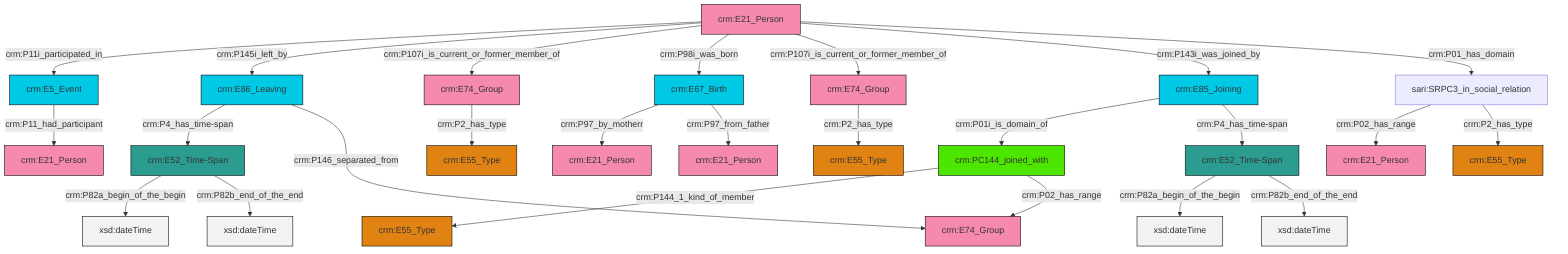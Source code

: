 graph TD
classDef Literal fill:#f2f2f2,stroke:#000000;
classDef CRM_Entity fill:#FFFFFF,stroke:#000000;
classDef Temporal_Entity fill:#00C9E6, stroke:#000000;
classDef Type fill:#E18312, stroke:#000000;
classDef Time-Span fill:#2C9C91, stroke:#000000;
classDef Appellation fill:#FFEB7F, stroke:#000000;
classDef Place fill:#008836, stroke:#000000;
classDef Persistent_Item fill:#B266B2, stroke:#000000;
classDef Conceptual_Object fill:#FFD700, stroke:#000000;
classDef Physical_Thing fill:#D2B48C, stroke:#000000;
classDef Actor fill:#f58aad, stroke:#000000;
classDef PC_Classes fill:#4ce600, stroke:#000000;
classDef Multi fill:#cccccc,stroke:#000000;

2["crm:E85_Joining"]:::Temporal_Entity -->|crm:P01i_is_domain_of| 3["crm:PC144_joined_with"]:::PC_Classes
5["sari:SRPC3_in_social_relation"]:::Default -->|crm:P02_has_range| 0["crm:E21_Person"]:::Actor
6["crm:E67_Birth"]:::Temporal_Entity -->|crm:P97_by_motherr| 7["crm:E21_Person"]:::Actor
2["crm:E85_Joining"]:::Temporal_Entity -->|crm:P4_has_time-span| 8["crm:E52_Time-Span"]:::Time-Span
11["crm:E21_Person"]:::Actor -->|crm:P11i_participated_in| 12["crm:E5_Event"]:::Temporal_Entity
11["crm:E21_Person"]:::Actor -->|crm:P145i_left_by| 14["crm:E86_Leaving"]:::Temporal_Entity
8["crm:E52_Time-Span"]:::Time-Span -->|crm:P82a_begin_of_the_begin| 15[xsd:dateTime]:::Literal
20["crm:E52_Time-Span"]:::Time-Span -->|crm:P82a_begin_of_the_begin| 21[xsd:dateTime]:::Literal
24["crm:E74_Group"]:::Actor -->|crm:P2_has_type| 25["crm:E55_Type"]:::Type
11["crm:E21_Person"]:::Actor -->|crm:P107i_is_current_or_former_member_of| 26["crm:E74_Group"]:::Actor
11["crm:E21_Person"]:::Actor -->|crm:P98i_was_born| 6["crm:E67_Birth"]:::Temporal_Entity
11["crm:E21_Person"]:::Actor -->|crm:P107i_is_current_or_former_member_of| 24["crm:E74_Group"]:::Actor
11["crm:E21_Person"]:::Actor -->|crm:P143i_was_joined_by| 2["crm:E85_Joining"]:::Temporal_Entity
14["crm:E86_Leaving"]:::Temporal_Entity -->|crm:P4_has_time-span| 20["crm:E52_Time-Span"]:::Time-Span
5["sari:SRPC3_in_social_relation"]:::Default -->|crm:P2_has_type| 9["crm:E55_Type"]:::Type
8["crm:E52_Time-Span"]:::Time-Span -->|crm:P82b_end_of_the_end| 36[xsd:dateTime]:::Literal
3["crm:PC144_joined_with"]:::PC_Classes -->|crm:P144_1_kind_of_member| 22["crm:E55_Type"]:::Type
20["crm:E52_Time-Span"]:::Time-Span -->|crm:P82b_end_of_the_end| 37[xsd:dateTime]:::Literal
26["crm:E74_Group"]:::Actor -->|crm:P2_has_type| 32["crm:E55_Type"]:::Type
12["crm:E5_Event"]:::Temporal_Entity -->|crm:P11_had_participant| 17["crm:E21_Person"]:::Actor
6["crm:E67_Birth"]:::Temporal_Entity -->|crm:P97_from_father| 27["crm:E21_Person"]:::Actor
14["crm:E86_Leaving"]:::Temporal_Entity -->|crm:P146_separated_from| 43["crm:E74_Group"]:::Actor
11["crm:E21_Person"]:::Actor -->|crm:P01_has_domain| 5["sari:SRPC3_in_social_relation"]:::Default
3["crm:PC144_joined_with"]:::PC_Classes -->|crm:P02_has_range| 43["crm:E74_Group"]:::Actor